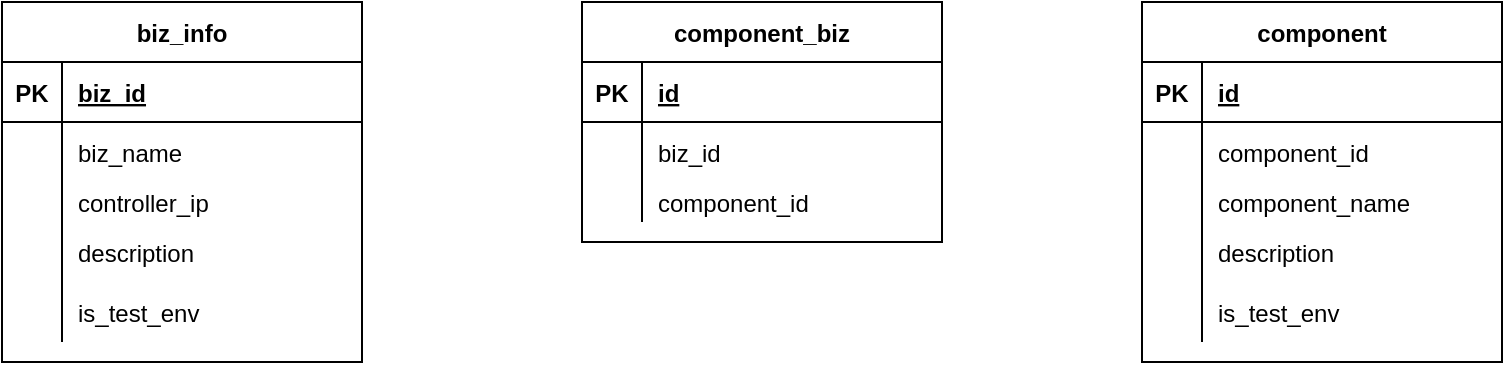 <mxfile version="15.0.6" type="github"><diagram id="WYA4zc-nZJhorUhWMdsY" name="Page-1"><mxGraphModel dx="1550" dy="835" grid="1" gridSize="10" guides="1" tooltips="1" connect="1" arrows="1" fold="1" page="1" pageScale="1" pageWidth="827" pageHeight="1169" math="0" shadow="0"><root><mxCell id="0"/><mxCell id="1" parent="0"/><mxCell id="HtPZfuvC8SmNHy6tAAI0-1" value="biz_info" style="shape=table;startSize=30;container=1;collapsible=1;childLayout=tableLayout;fixedRows=1;rowLines=0;fontStyle=1;align=center;resizeLast=1;" vertex="1" parent="1"><mxGeometry x="100" y="150" width="180" height="180" as="geometry"><mxRectangle x="100" y="150" width="80" height="30" as="alternateBounds"/></mxGeometry></mxCell><mxCell id="HtPZfuvC8SmNHy6tAAI0-2" value="" style="shape=partialRectangle;collapsible=0;dropTarget=0;pointerEvents=0;fillColor=none;top=0;left=0;bottom=1;right=0;points=[[0,0.5],[1,0.5]];portConstraint=eastwest;" vertex="1" parent="HtPZfuvC8SmNHy6tAAI0-1"><mxGeometry y="30" width="180" height="30" as="geometry"/></mxCell><mxCell id="HtPZfuvC8SmNHy6tAAI0-3" value="PK" style="shape=partialRectangle;connectable=0;fillColor=none;top=0;left=0;bottom=0;right=0;fontStyle=1;overflow=hidden;" vertex="1" parent="HtPZfuvC8SmNHy6tAAI0-2"><mxGeometry width="30" height="30" as="geometry"/></mxCell><mxCell id="HtPZfuvC8SmNHy6tAAI0-4" value="biz_id" style="shape=partialRectangle;connectable=0;fillColor=none;top=0;left=0;bottom=0;right=0;align=left;spacingLeft=6;fontStyle=5;overflow=hidden;" vertex="1" parent="HtPZfuvC8SmNHy6tAAI0-2"><mxGeometry x="30" width="150" height="30" as="geometry"/></mxCell><mxCell id="HtPZfuvC8SmNHy6tAAI0-5" value="" style="shape=partialRectangle;collapsible=0;dropTarget=0;pointerEvents=0;fillColor=none;top=0;left=0;bottom=0;right=0;points=[[0,0.5],[1,0.5]];portConstraint=eastwest;" vertex="1" parent="HtPZfuvC8SmNHy6tAAI0-1"><mxGeometry y="60" width="180" height="30" as="geometry"/></mxCell><mxCell id="HtPZfuvC8SmNHy6tAAI0-6" value="" style="shape=partialRectangle;connectable=0;fillColor=none;top=0;left=0;bottom=0;right=0;editable=1;overflow=hidden;" vertex="1" parent="HtPZfuvC8SmNHy6tAAI0-5"><mxGeometry width="30" height="30" as="geometry"/></mxCell><mxCell id="HtPZfuvC8SmNHy6tAAI0-7" value="biz_name" style="shape=partialRectangle;connectable=0;fillColor=none;top=0;left=0;bottom=0;right=0;align=left;spacingLeft=6;overflow=hidden;" vertex="1" parent="HtPZfuvC8SmNHy6tAAI0-5"><mxGeometry x="30" width="150" height="30" as="geometry"/></mxCell><mxCell id="HtPZfuvC8SmNHy6tAAI0-8" value="" style="shape=partialRectangle;collapsible=0;dropTarget=0;pointerEvents=0;fillColor=none;top=0;left=0;bottom=0;right=0;points=[[0,0.5],[1,0.5]];portConstraint=eastwest;" vertex="1" parent="HtPZfuvC8SmNHy6tAAI0-1"><mxGeometry y="90" width="180" height="20" as="geometry"/></mxCell><mxCell id="HtPZfuvC8SmNHy6tAAI0-9" value="" style="shape=partialRectangle;connectable=0;fillColor=none;top=0;left=0;bottom=0;right=0;editable=1;overflow=hidden;" vertex="1" parent="HtPZfuvC8SmNHy6tAAI0-8"><mxGeometry width="30" height="20" as="geometry"/></mxCell><mxCell id="HtPZfuvC8SmNHy6tAAI0-10" value="controller_ip" style="shape=partialRectangle;connectable=0;fillColor=none;top=0;left=0;bottom=0;right=0;align=left;spacingLeft=6;overflow=hidden;" vertex="1" parent="HtPZfuvC8SmNHy6tAAI0-8"><mxGeometry x="30" width="150" height="20" as="geometry"/></mxCell><mxCell id="HtPZfuvC8SmNHy6tAAI0-11" value="" style="shape=partialRectangle;collapsible=0;dropTarget=0;pointerEvents=0;fillColor=none;top=0;left=0;bottom=0;right=0;points=[[0,0.5],[1,0.5]];portConstraint=eastwest;" vertex="1" parent="HtPZfuvC8SmNHy6tAAI0-1"><mxGeometry y="110" width="180" height="30" as="geometry"/></mxCell><mxCell id="HtPZfuvC8SmNHy6tAAI0-12" value="" style="shape=partialRectangle;connectable=0;fillColor=none;top=0;left=0;bottom=0;right=0;editable=1;overflow=hidden;" vertex="1" parent="HtPZfuvC8SmNHy6tAAI0-11"><mxGeometry width="30" height="30" as="geometry"/></mxCell><mxCell id="HtPZfuvC8SmNHy6tAAI0-13" value="description" style="shape=partialRectangle;connectable=0;fillColor=none;top=0;left=0;bottom=0;right=0;align=left;spacingLeft=6;overflow=hidden;" vertex="1" parent="HtPZfuvC8SmNHy6tAAI0-11"><mxGeometry x="30" width="150" height="30" as="geometry"/></mxCell><mxCell id="HtPZfuvC8SmNHy6tAAI0-14" value="" style="shape=partialRectangle;collapsible=0;dropTarget=0;pointerEvents=0;fillColor=none;top=0;left=0;bottom=0;right=0;points=[[0,0.5],[1,0.5]];portConstraint=eastwest;" vertex="1" parent="HtPZfuvC8SmNHy6tAAI0-1"><mxGeometry y="140" width="180" height="30" as="geometry"/></mxCell><mxCell id="HtPZfuvC8SmNHy6tAAI0-15" value="" style="shape=partialRectangle;connectable=0;fillColor=none;top=0;left=0;bottom=0;right=0;editable=1;overflow=hidden;" vertex="1" parent="HtPZfuvC8SmNHy6tAAI0-14"><mxGeometry width="30" height="30" as="geometry"/></mxCell><mxCell id="HtPZfuvC8SmNHy6tAAI0-16" value="is_test_env" style="shape=partialRectangle;connectable=0;fillColor=none;top=0;left=0;bottom=0;right=0;align=left;spacingLeft=6;overflow=hidden;" vertex="1" parent="HtPZfuvC8SmNHy6tAAI0-14"><mxGeometry x="30" width="150" height="30" as="geometry"/></mxCell><mxCell id="HtPZfuvC8SmNHy6tAAI0-23" value="component_biz" style="shape=table;startSize=30;container=1;collapsible=1;childLayout=tableLayout;fixedRows=1;rowLines=0;fontStyle=1;align=center;resizeLast=1;" vertex="1" parent="1"><mxGeometry x="390" y="150" width="180" height="120" as="geometry"><mxRectangle x="100" y="150" width="80" height="30" as="alternateBounds"/></mxGeometry></mxCell><mxCell id="HtPZfuvC8SmNHy6tAAI0-24" value="" style="shape=partialRectangle;collapsible=0;dropTarget=0;pointerEvents=0;fillColor=none;top=0;left=0;bottom=1;right=0;points=[[0,0.5],[1,0.5]];portConstraint=eastwest;" vertex="1" parent="HtPZfuvC8SmNHy6tAAI0-23"><mxGeometry y="30" width="180" height="30" as="geometry"/></mxCell><mxCell id="HtPZfuvC8SmNHy6tAAI0-25" value="PK" style="shape=partialRectangle;connectable=0;fillColor=none;top=0;left=0;bottom=0;right=0;fontStyle=1;overflow=hidden;" vertex="1" parent="HtPZfuvC8SmNHy6tAAI0-24"><mxGeometry width="30" height="30" as="geometry"/></mxCell><mxCell id="HtPZfuvC8SmNHy6tAAI0-26" value="id" style="shape=partialRectangle;connectable=0;fillColor=none;top=0;left=0;bottom=0;right=0;align=left;spacingLeft=6;fontStyle=5;overflow=hidden;" vertex="1" parent="HtPZfuvC8SmNHy6tAAI0-24"><mxGeometry x="30" width="150" height="30" as="geometry"/></mxCell><mxCell id="HtPZfuvC8SmNHy6tAAI0-27" value="" style="shape=partialRectangle;collapsible=0;dropTarget=0;pointerEvents=0;fillColor=none;top=0;left=0;bottom=0;right=0;points=[[0,0.5],[1,0.5]];portConstraint=eastwest;" vertex="1" parent="HtPZfuvC8SmNHy6tAAI0-23"><mxGeometry y="60" width="180" height="30" as="geometry"/></mxCell><mxCell id="HtPZfuvC8SmNHy6tAAI0-28" value="" style="shape=partialRectangle;connectable=0;fillColor=none;top=0;left=0;bottom=0;right=0;editable=1;overflow=hidden;" vertex="1" parent="HtPZfuvC8SmNHy6tAAI0-27"><mxGeometry width="30" height="30" as="geometry"/></mxCell><mxCell id="HtPZfuvC8SmNHy6tAAI0-29" value="biz_id" style="shape=partialRectangle;connectable=0;fillColor=none;top=0;left=0;bottom=0;right=0;align=left;spacingLeft=6;overflow=hidden;" vertex="1" parent="HtPZfuvC8SmNHy6tAAI0-27"><mxGeometry x="30" width="150" height="30" as="geometry"/></mxCell><mxCell id="HtPZfuvC8SmNHy6tAAI0-30" value="" style="shape=partialRectangle;collapsible=0;dropTarget=0;pointerEvents=0;fillColor=none;top=0;left=0;bottom=0;right=0;points=[[0,0.5],[1,0.5]];portConstraint=eastwest;" vertex="1" parent="HtPZfuvC8SmNHy6tAAI0-23"><mxGeometry y="90" width="180" height="20" as="geometry"/></mxCell><mxCell id="HtPZfuvC8SmNHy6tAAI0-31" value="" style="shape=partialRectangle;connectable=0;fillColor=none;top=0;left=0;bottom=0;right=0;editable=1;overflow=hidden;" vertex="1" parent="HtPZfuvC8SmNHy6tAAI0-30"><mxGeometry width="30" height="20" as="geometry"/></mxCell><mxCell id="HtPZfuvC8SmNHy6tAAI0-32" value="component_id" style="shape=partialRectangle;connectable=0;fillColor=none;top=0;left=0;bottom=0;right=0;align=left;spacingLeft=6;overflow=hidden;" vertex="1" parent="HtPZfuvC8SmNHy6tAAI0-30"><mxGeometry x="30" width="150" height="20" as="geometry"/></mxCell><mxCell id="HtPZfuvC8SmNHy6tAAI0-39" value="component" style="shape=table;startSize=30;container=1;collapsible=1;childLayout=tableLayout;fixedRows=1;rowLines=0;fontStyle=1;align=center;resizeLast=1;" vertex="1" parent="1"><mxGeometry x="670" y="150" width="180" height="180" as="geometry"><mxRectangle x="100" y="150" width="80" height="30" as="alternateBounds"/></mxGeometry></mxCell><mxCell id="HtPZfuvC8SmNHy6tAAI0-40" value="" style="shape=partialRectangle;collapsible=0;dropTarget=0;pointerEvents=0;fillColor=none;top=0;left=0;bottom=1;right=0;points=[[0,0.5],[1,0.5]];portConstraint=eastwest;" vertex="1" parent="HtPZfuvC8SmNHy6tAAI0-39"><mxGeometry y="30" width="180" height="30" as="geometry"/></mxCell><mxCell id="HtPZfuvC8SmNHy6tAAI0-41" value="PK" style="shape=partialRectangle;connectable=0;fillColor=none;top=0;left=0;bottom=0;right=0;fontStyle=1;overflow=hidden;" vertex="1" parent="HtPZfuvC8SmNHy6tAAI0-40"><mxGeometry width="30" height="30" as="geometry"/></mxCell><mxCell id="HtPZfuvC8SmNHy6tAAI0-42" value="id" style="shape=partialRectangle;connectable=0;fillColor=none;top=0;left=0;bottom=0;right=0;align=left;spacingLeft=6;fontStyle=5;overflow=hidden;" vertex="1" parent="HtPZfuvC8SmNHy6tAAI0-40"><mxGeometry x="30" width="150" height="30" as="geometry"/></mxCell><mxCell id="HtPZfuvC8SmNHy6tAAI0-43" value="" style="shape=partialRectangle;collapsible=0;dropTarget=0;pointerEvents=0;fillColor=none;top=0;left=0;bottom=0;right=0;points=[[0,0.5],[1,0.5]];portConstraint=eastwest;" vertex="1" parent="HtPZfuvC8SmNHy6tAAI0-39"><mxGeometry y="60" width="180" height="30" as="geometry"/></mxCell><mxCell id="HtPZfuvC8SmNHy6tAAI0-44" value="" style="shape=partialRectangle;connectable=0;fillColor=none;top=0;left=0;bottom=0;right=0;editable=1;overflow=hidden;" vertex="1" parent="HtPZfuvC8SmNHy6tAAI0-43"><mxGeometry width="30" height="30" as="geometry"/></mxCell><mxCell id="HtPZfuvC8SmNHy6tAAI0-45" value="component_id" style="shape=partialRectangle;connectable=0;fillColor=none;top=0;left=0;bottom=0;right=0;align=left;spacingLeft=6;overflow=hidden;" vertex="1" parent="HtPZfuvC8SmNHy6tAAI0-43"><mxGeometry x="30" width="150" height="30" as="geometry"/></mxCell><mxCell id="HtPZfuvC8SmNHy6tAAI0-46" value="" style="shape=partialRectangle;collapsible=0;dropTarget=0;pointerEvents=0;fillColor=none;top=0;left=0;bottom=0;right=0;points=[[0,0.5],[1,0.5]];portConstraint=eastwest;" vertex="1" parent="HtPZfuvC8SmNHy6tAAI0-39"><mxGeometry y="90" width="180" height="20" as="geometry"/></mxCell><mxCell id="HtPZfuvC8SmNHy6tAAI0-47" value="" style="shape=partialRectangle;connectable=0;fillColor=none;top=0;left=0;bottom=0;right=0;editable=1;overflow=hidden;" vertex="1" parent="HtPZfuvC8SmNHy6tAAI0-46"><mxGeometry width="30" height="20" as="geometry"/></mxCell><mxCell id="HtPZfuvC8SmNHy6tAAI0-48" value="component_name" style="shape=partialRectangle;connectable=0;fillColor=none;top=0;left=0;bottom=0;right=0;align=left;spacingLeft=6;overflow=hidden;" vertex="1" parent="HtPZfuvC8SmNHy6tAAI0-46"><mxGeometry x="30" width="150" height="20" as="geometry"/></mxCell><mxCell id="HtPZfuvC8SmNHy6tAAI0-49" value="" style="shape=partialRectangle;collapsible=0;dropTarget=0;pointerEvents=0;fillColor=none;top=0;left=0;bottom=0;right=0;points=[[0,0.5],[1,0.5]];portConstraint=eastwest;" vertex="1" parent="HtPZfuvC8SmNHy6tAAI0-39"><mxGeometry y="110" width="180" height="30" as="geometry"/></mxCell><mxCell id="HtPZfuvC8SmNHy6tAAI0-50" value="" style="shape=partialRectangle;connectable=0;fillColor=none;top=0;left=0;bottom=0;right=0;editable=1;overflow=hidden;" vertex="1" parent="HtPZfuvC8SmNHy6tAAI0-49"><mxGeometry width="30" height="30" as="geometry"/></mxCell><mxCell id="HtPZfuvC8SmNHy6tAAI0-51" value="description" style="shape=partialRectangle;connectable=0;fillColor=none;top=0;left=0;bottom=0;right=0;align=left;spacingLeft=6;overflow=hidden;" vertex="1" parent="HtPZfuvC8SmNHy6tAAI0-49"><mxGeometry x="30" width="150" height="30" as="geometry"/></mxCell><mxCell id="HtPZfuvC8SmNHy6tAAI0-52" value="" style="shape=partialRectangle;collapsible=0;dropTarget=0;pointerEvents=0;fillColor=none;top=0;left=0;bottom=0;right=0;points=[[0,0.5],[1,0.5]];portConstraint=eastwest;" vertex="1" parent="HtPZfuvC8SmNHy6tAAI0-39"><mxGeometry y="140" width="180" height="30" as="geometry"/></mxCell><mxCell id="HtPZfuvC8SmNHy6tAAI0-53" value="" style="shape=partialRectangle;connectable=0;fillColor=none;top=0;left=0;bottom=0;right=0;editable=1;overflow=hidden;" vertex="1" parent="HtPZfuvC8SmNHy6tAAI0-52"><mxGeometry width="30" height="30" as="geometry"/></mxCell><mxCell id="HtPZfuvC8SmNHy6tAAI0-54" value="is_test_env" style="shape=partialRectangle;connectable=0;fillColor=none;top=0;left=0;bottom=0;right=0;align=left;spacingLeft=6;overflow=hidden;" vertex="1" parent="HtPZfuvC8SmNHy6tAAI0-52"><mxGeometry x="30" width="150" height="30" as="geometry"/></mxCell></root></mxGraphModel></diagram></mxfile>